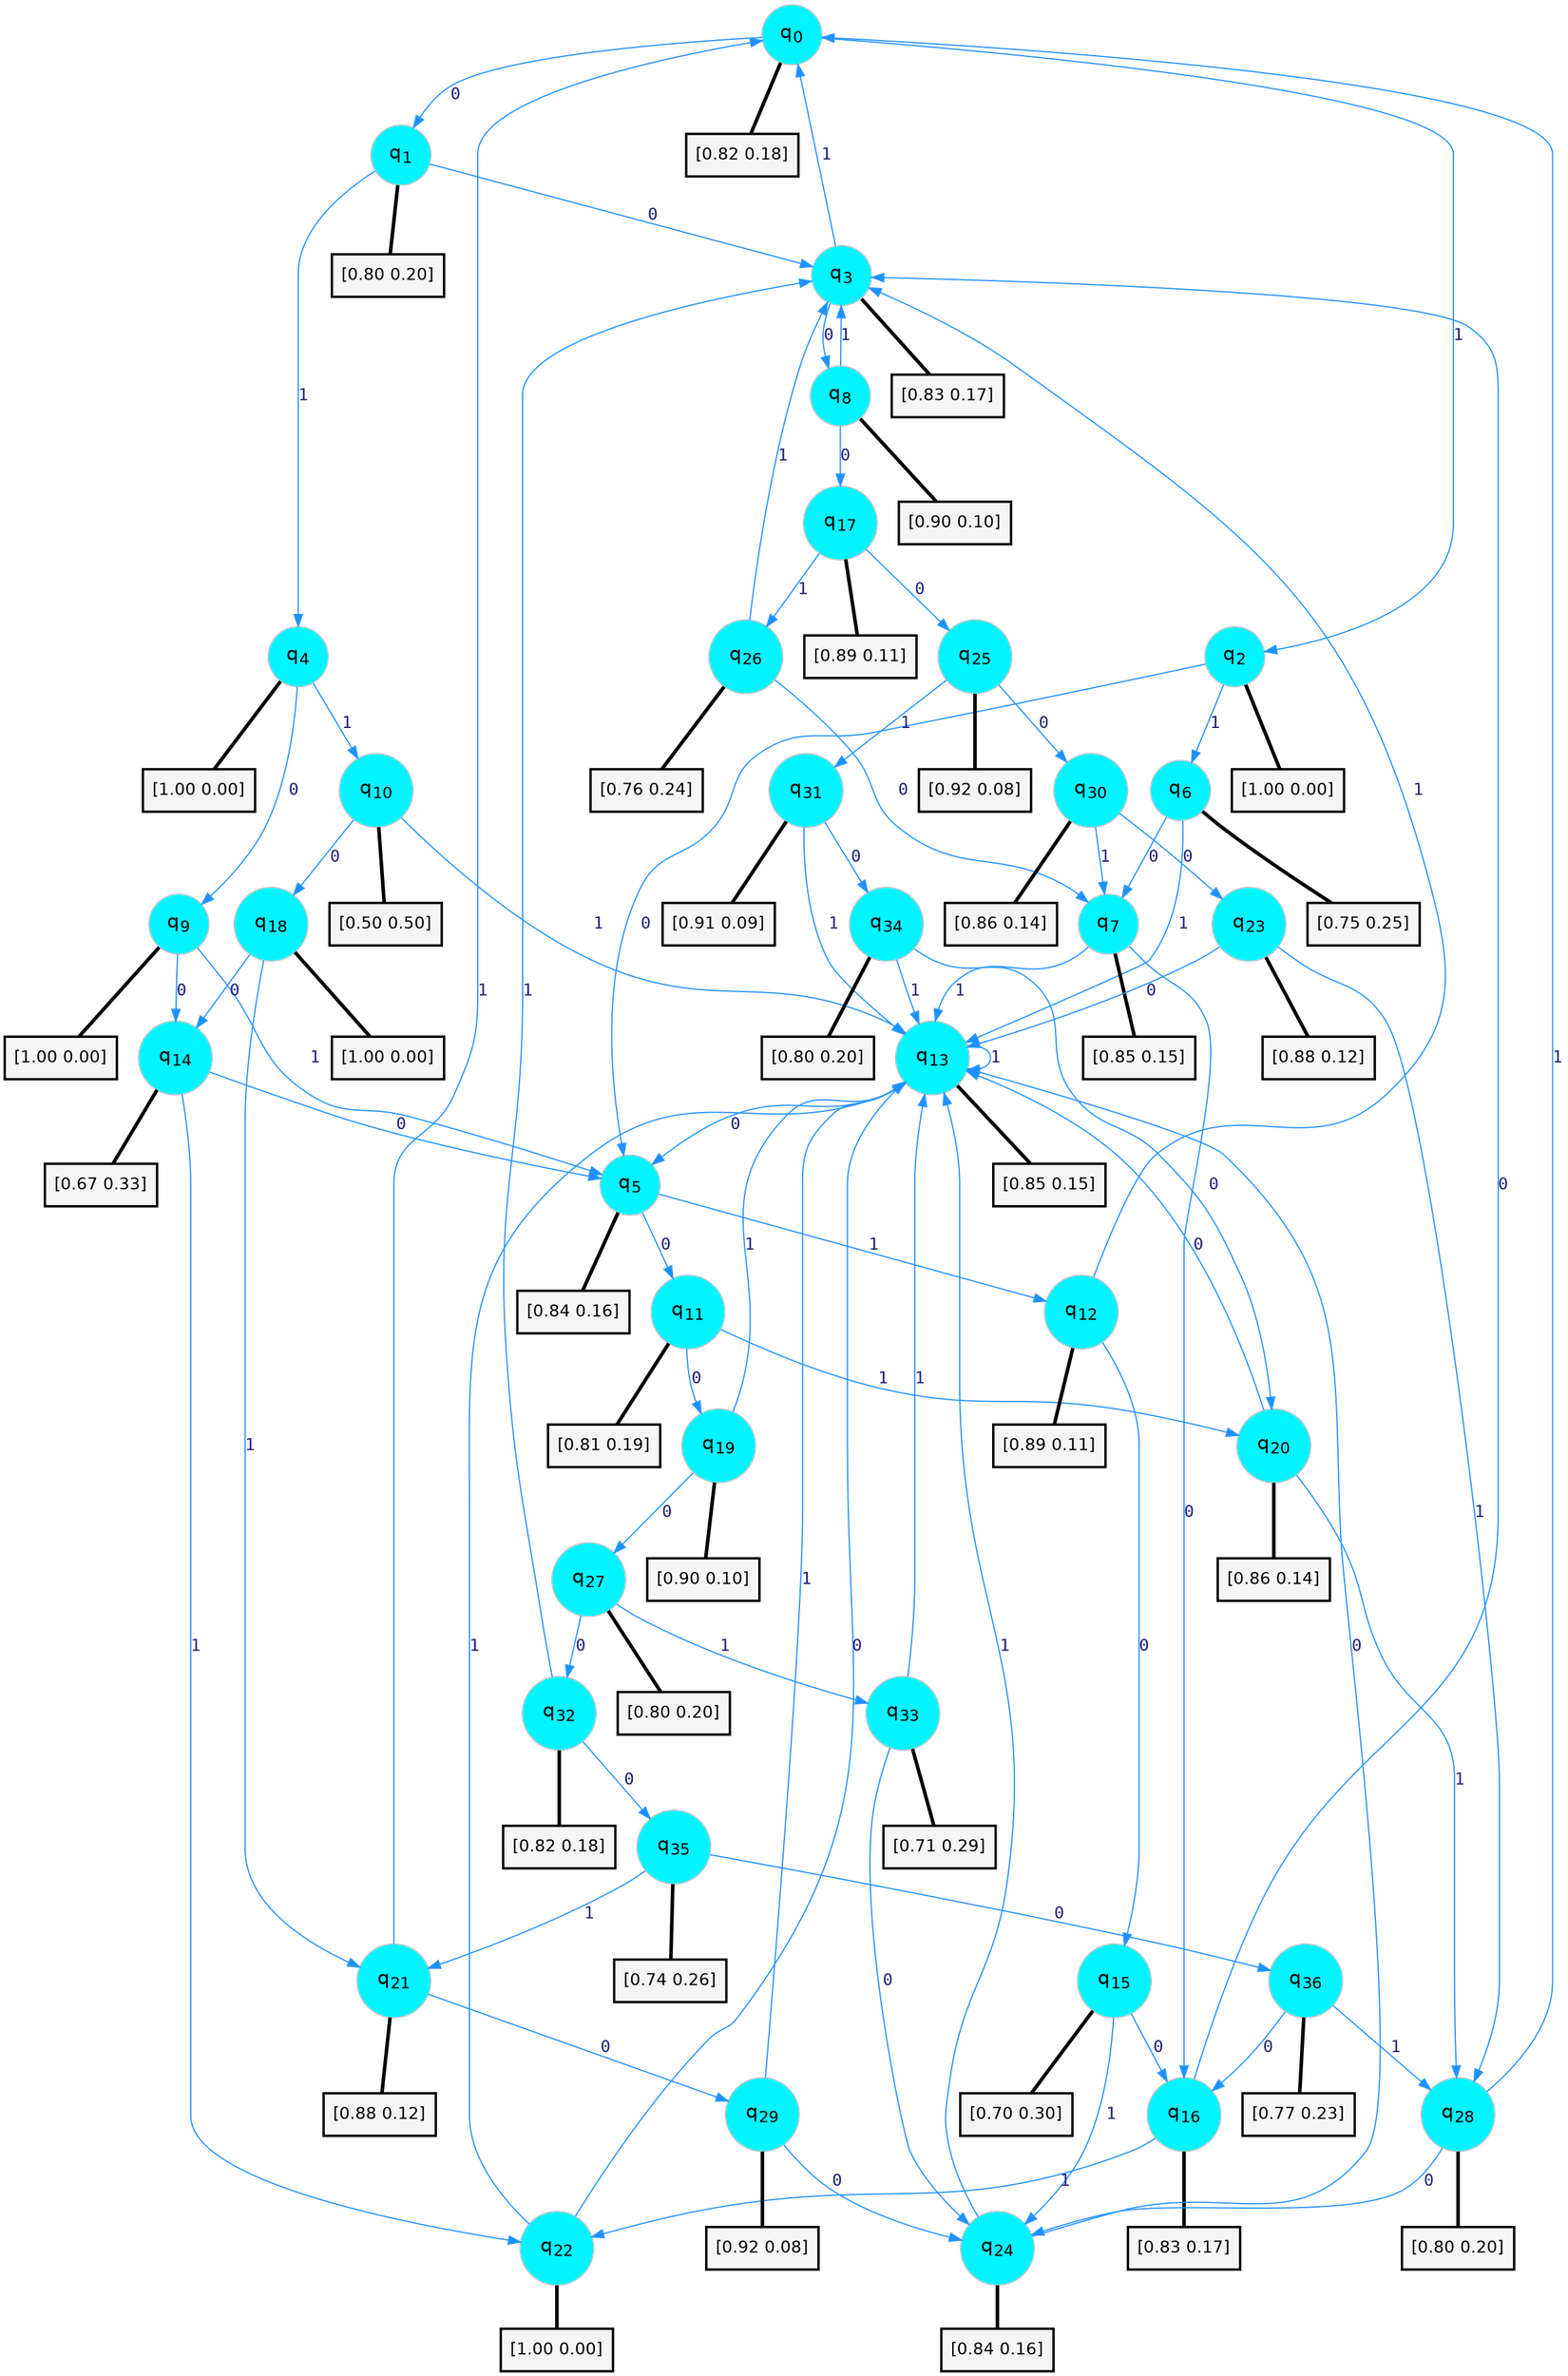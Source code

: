 digraph G {
graph [
bgcolor=transparent, dpi=300, rankdir=TD, size="40,25"];
node [
color=gray, fillcolor=turquoise1, fontcolor=black, fontname=Helvetica, fontsize=16, fontweight=bold, shape=circle, style=filled];
edge [
arrowsize=1, color=dodgerblue1, fontcolor=midnightblue, fontname=courier, fontweight=bold, penwidth=1, style=solid, weight=20];
0[label=<q<SUB>0</SUB>>];
1[label=<q<SUB>1</SUB>>];
2[label=<q<SUB>2</SUB>>];
3[label=<q<SUB>3</SUB>>];
4[label=<q<SUB>4</SUB>>];
5[label=<q<SUB>5</SUB>>];
6[label=<q<SUB>6</SUB>>];
7[label=<q<SUB>7</SUB>>];
8[label=<q<SUB>8</SUB>>];
9[label=<q<SUB>9</SUB>>];
10[label=<q<SUB>10</SUB>>];
11[label=<q<SUB>11</SUB>>];
12[label=<q<SUB>12</SUB>>];
13[label=<q<SUB>13</SUB>>];
14[label=<q<SUB>14</SUB>>];
15[label=<q<SUB>15</SUB>>];
16[label=<q<SUB>16</SUB>>];
17[label=<q<SUB>17</SUB>>];
18[label=<q<SUB>18</SUB>>];
19[label=<q<SUB>19</SUB>>];
20[label=<q<SUB>20</SUB>>];
21[label=<q<SUB>21</SUB>>];
22[label=<q<SUB>22</SUB>>];
23[label=<q<SUB>23</SUB>>];
24[label=<q<SUB>24</SUB>>];
25[label=<q<SUB>25</SUB>>];
26[label=<q<SUB>26</SUB>>];
27[label=<q<SUB>27</SUB>>];
28[label=<q<SUB>28</SUB>>];
29[label=<q<SUB>29</SUB>>];
30[label=<q<SUB>30</SUB>>];
31[label=<q<SUB>31</SUB>>];
32[label=<q<SUB>32</SUB>>];
33[label=<q<SUB>33</SUB>>];
34[label=<q<SUB>34</SUB>>];
35[label=<q<SUB>35</SUB>>];
36[label=<q<SUB>36</SUB>>];
37[label="[0.82 0.18]", shape=box,fontcolor=black, fontname=Helvetica, fontsize=14, penwidth=2, fillcolor=whitesmoke,color=black];
38[label="[0.80 0.20]", shape=box,fontcolor=black, fontname=Helvetica, fontsize=14, penwidth=2, fillcolor=whitesmoke,color=black];
39[label="[1.00 0.00]", shape=box,fontcolor=black, fontname=Helvetica, fontsize=14, penwidth=2, fillcolor=whitesmoke,color=black];
40[label="[0.83 0.17]", shape=box,fontcolor=black, fontname=Helvetica, fontsize=14, penwidth=2, fillcolor=whitesmoke,color=black];
41[label="[1.00 0.00]", shape=box,fontcolor=black, fontname=Helvetica, fontsize=14, penwidth=2, fillcolor=whitesmoke,color=black];
42[label="[0.84 0.16]", shape=box,fontcolor=black, fontname=Helvetica, fontsize=14, penwidth=2, fillcolor=whitesmoke,color=black];
43[label="[0.75 0.25]", shape=box,fontcolor=black, fontname=Helvetica, fontsize=14, penwidth=2, fillcolor=whitesmoke,color=black];
44[label="[0.85 0.15]", shape=box,fontcolor=black, fontname=Helvetica, fontsize=14, penwidth=2, fillcolor=whitesmoke,color=black];
45[label="[0.90 0.10]", shape=box,fontcolor=black, fontname=Helvetica, fontsize=14, penwidth=2, fillcolor=whitesmoke,color=black];
46[label="[1.00 0.00]", shape=box,fontcolor=black, fontname=Helvetica, fontsize=14, penwidth=2, fillcolor=whitesmoke,color=black];
47[label="[0.50 0.50]", shape=box,fontcolor=black, fontname=Helvetica, fontsize=14, penwidth=2, fillcolor=whitesmoke,color=black];
48[label="[0.81 0.19]", shape=box,fontcolor=black, fontname=Helvetica, fontsize=14, penwidth=2, fillcolor=whitesmoke,color=black];
49[label="[0.89 0.11]", shape=box,fontcolor=black, fontname=Helvetica, fontsize=14, penwidth=2, fillcolor=whitesmoke,color=black];
50[label="[0.85 0.15]", shape=box,fontcolor=black, fontname=Helvetica, fontsize=14, penwidth=2, fillcolor=whitesmoke,color=black];
51[label="[0.67 0.33]", shape=box,fontcolor=black, fontname=Helvetica, fontsize=14, penwidth=2, fillcolor=whitesmoke,color=black];
52[label="[0.70 0.30]", shape=box,fontcolor=black, fontname=Helvetica, fontsize=14, penwidth=2, fillcolor=whitesmoke,color=black];
53[label="[0.83 0.17]", shape=box,fontcolor=black, fontname=Helvetica, fontsize=14, penwidth=2, fillcolor=whitesmoke,color=black];
54[label="[0.89 0.11]", shape=box,fontcolor=black, fontname=Helvetica, fontsize=14, penwidth=2, fillcolor=whitesmoke,color=black];
55[label="[1.00 0.00]", shape=box,fontcolor=black, fontname=Helvetica, fontsize=14, penwidth=2, fillcolor=whitesmoke,color=black];
56[label="[0.90 0.10]", shape=box,fontcolor=black, fontname=Helvetica, fontsize=14, penwidth=2, fillcolor=whitesmoke,color=black];
57[label="[0.86 0.14]", shape=box,fontcolor=black, fontname=Helvetica, fontsize=14, penwidth=2, fillcolor=whitesmoke,color=black];
58[label="[0.88 0.12]", shape=box,fontcolor=black, fontname=Helvetica, fontsize=14, penwidth=2, fillcolor=whitesmoke,color=black];
59[label="[1.00 0.00]", shape=box,fontcolor=black, fontname=Helvetica, fontsize=14, penwidth=2, fillcolor=whitesmoke,color=black];
60[label="[0.88 0.12]", shape=box,fontcolor=black, fontname=Helvetica, fontsize=14, penwidth=2, fillcolor=whitesmoke,color=black];
61[label="[0.84 0.16]", shape=box,fontcolor=black, fontname=Helvetica, fontsize=14, penwidth=2, fillcolor=whitesmoke,color=black];
62[label="[0.92 0.08]", shape=box,fontcolor=black, fontname=Helvetica, fontsize=14, penwidth=2, fillcolor=whitesmoke,color=black];
63[label="[0.76 0.24]", shape=box,fontcolor=black, fontname=Helvetica, fontsize=14, penwidth=2, fillcolor=whitesmoke,color=black];
64[label="[0.80 0.20]", shape=box,fontcolor=black, fontname=Helvetica, fontsize=14, penwidth=2, fillcolor=whitesmoke,color=black];
65[label="[0.80 0.20]", shape=box,fontcolor=black, fontname=Helvetica, fontsize=14, penwidth=2, fillcolor=whitesmoke,color=black];
66[label="[0.92 0.08]", shape=box,fontcolor=black, fontname=Helvetica, fontsize=14, penwidth=2, fillcolor=whitesmoke,color=black];
67[label="[0.86 0.14]", shape=box,fontcolor=black, fontname=Helvetica, fontsize=14, penwidth=2, fillcolor=whitesmoke,color=black];
68[label="[0.91 0.09]", shape=box,fontcolor=black, fontname=Helvetica, fontsize=14, penwidth=2, fillcolor=whitesmoke,color=black];
69[label="[0.82 0.18]", shape=box,fontcolor=black, fontname=Helvetica, fontsize=14, penwidth=2, fillcolor=whitesmoke,color=black];
70[label="[0.71 0.29]", shape=box,fontcolor=black, fontname=Helvetica, fontsize=14, penwidth=2, fillcolor=whitesmoke,color=black];
71[label="[0.80 0.20]", shape=box,fontcolor=black, fontname=Helvetica, fontsize=14, penwidth=2, fillcolor=whitesmoke,color=black];
72[label="[0.74 0.26]", shape=box,fontcolor=black, fontname=Helvetica, fontsize=14, penwidth=2, fillcolor=whitesmoke,color=black];
73[label="[0.77 0.23]", shape=box,fontcolor=black, fontname=Helvetica, fontsize=14, penwidth=2, fillcolor=whitesmoke,color=black];
0->1 [label=0];
0->2 [label=1];
0->37 [arrowhead=none, penwidth=3,color=black];
1->3 [label=0];
1->4 [label=1];
1->38 [arrowhead=none, penwidth=3,color=black];
2->5 [label=0];
2->6 [label=1];
2->39 [arrowhead=none, penwidth=3,color=black];
3->8 [label=0];
3->0 [label=1];
3->40 [arrowhead=none, penwidth=3,color=black];
4->9 [label=0];
4->10 [label=1];
4->41 [arrowhead=none, penwidth=3,color=black];
5->11 [label=0];
5->12 [label=1];
5->42 [arrowhead=none, penwidth=3,color=black];
6->7 [label=0];
6->13 [label=1];
6->43 [arrowhead=none, penwidth=3,color=black];
7->16 [label=0];
7->13 [label=1];
7->44 [arrowhead=none, penwidth=3,color=black];
8->17 [label=0];
8->3 [label=1];
8->45 [arrowhead=none, penwidth=3,color=black];
9->14 [label=0];
9->5 [label=1];
9->46 [arrowhead=none, penwidth=3,color=black];
10->18 [label=0];
10->13 [label=1];
10->47 [arrowhead=none, penwidth=3,color=black];
11->19 [label=0];
11->20 [label=1];
11->48 [arrowhead=none, penwidth=3,color=black];
12->15 [label=0];
12->3 [label=1];
12->49 [arrowhead=none, penwidth=3,color=black];
13->5 [label=0];
13->13 [label=1];
13->50 [arrowhead=none, penwidth=3,color=black];
14->5 [label=0];
14->22 [label=1];
14->51 [arrowhead=none, penwidth=3,color=black];
15->16 [label=0];
15->24 [label=1];
15->52 [arrowhead=none, penwidth=3,color=black];
16->3 [label=0];
16->22 [label=1];
16->53 [arrowhead=none, penwidth=3,color=black];
17->25 [label=0];
17->26 [label=1];
17->54 [arrowhead=none, penwidth=3,color=black];
18->14 [label=0];
18->21 [label=1];
18->55 [arrowhead=none, penwidth=3,color=black];
19->27 [label=0];
19->13 [label=1];
19->56 [arrowhead=none, penwidth=3,color=black];
20->13 [label=0];
20->28 [label=1];
20->57 [arrowhead=none, penwidth=3,color=black];
21->29 [label=0];
21->0 [label=1];
21->58 [arrowhead=none, penwidth=3,color=black];
22->13 [label=0];
22->13 [label=1];
22->59 [arrowhead=none, penwidth=3,color=black];
23->13 [label=0];
23->28 [label=1];
23->60 [arrowhead=none, penwidth=3,color=black];
24->13 [label=0];
24->13 [label=1];
24->61 [arrowhead=none, penwidth=3,color=black];
25->30 [label=0];
25->31 [label=1];
25->62 [arrowhead=none, penwidth=3,color=black];
26->7 [label=0];
26->3 [label=1];
26->63 [arrowhead=none, penwidth=3,color=black];
27->32 [label=0];
27->33 [label=1];
27->64 [arrowhead=none, penwidth=3,color=black];
28->24 [label=0];
28->0 [label=1];
28->65 [arrowhead=none, penwidth=3,color=black];
29->24 [label=0];
29->13 [label=1];
29->66 [arrowhead=none, penwidth=3,color=black];
30->23 [label=0];
30->7 [label=1];
30->67 [arrowhead=none, penwidth=3,color=black];
31->34 [label=0];
31->13 [label=1];
31->68 [arrowhead=none, penwidth=3,color=black];
32->35 [label=0];
32->3 [label=1];
32->69 [arrowhead=none, penwidth=3,color=black];
33->24 [label=0];
33->13 [label=1];
33->70 [arrowhead=none, penwidth=3,color=black];
34->20 [label=0];
34->13 [label=1];
34->71 [arrowhead=none, penwidth=3,color=black];
35->36 [label=0];
35->21 [label=1];
35->72 [arrowhead=none, penwidth=3,color=black];
36->16 [label=0];
36->28 [label=1];
36->73 [arrowhead=none, penwidth=3,color=black];
}
